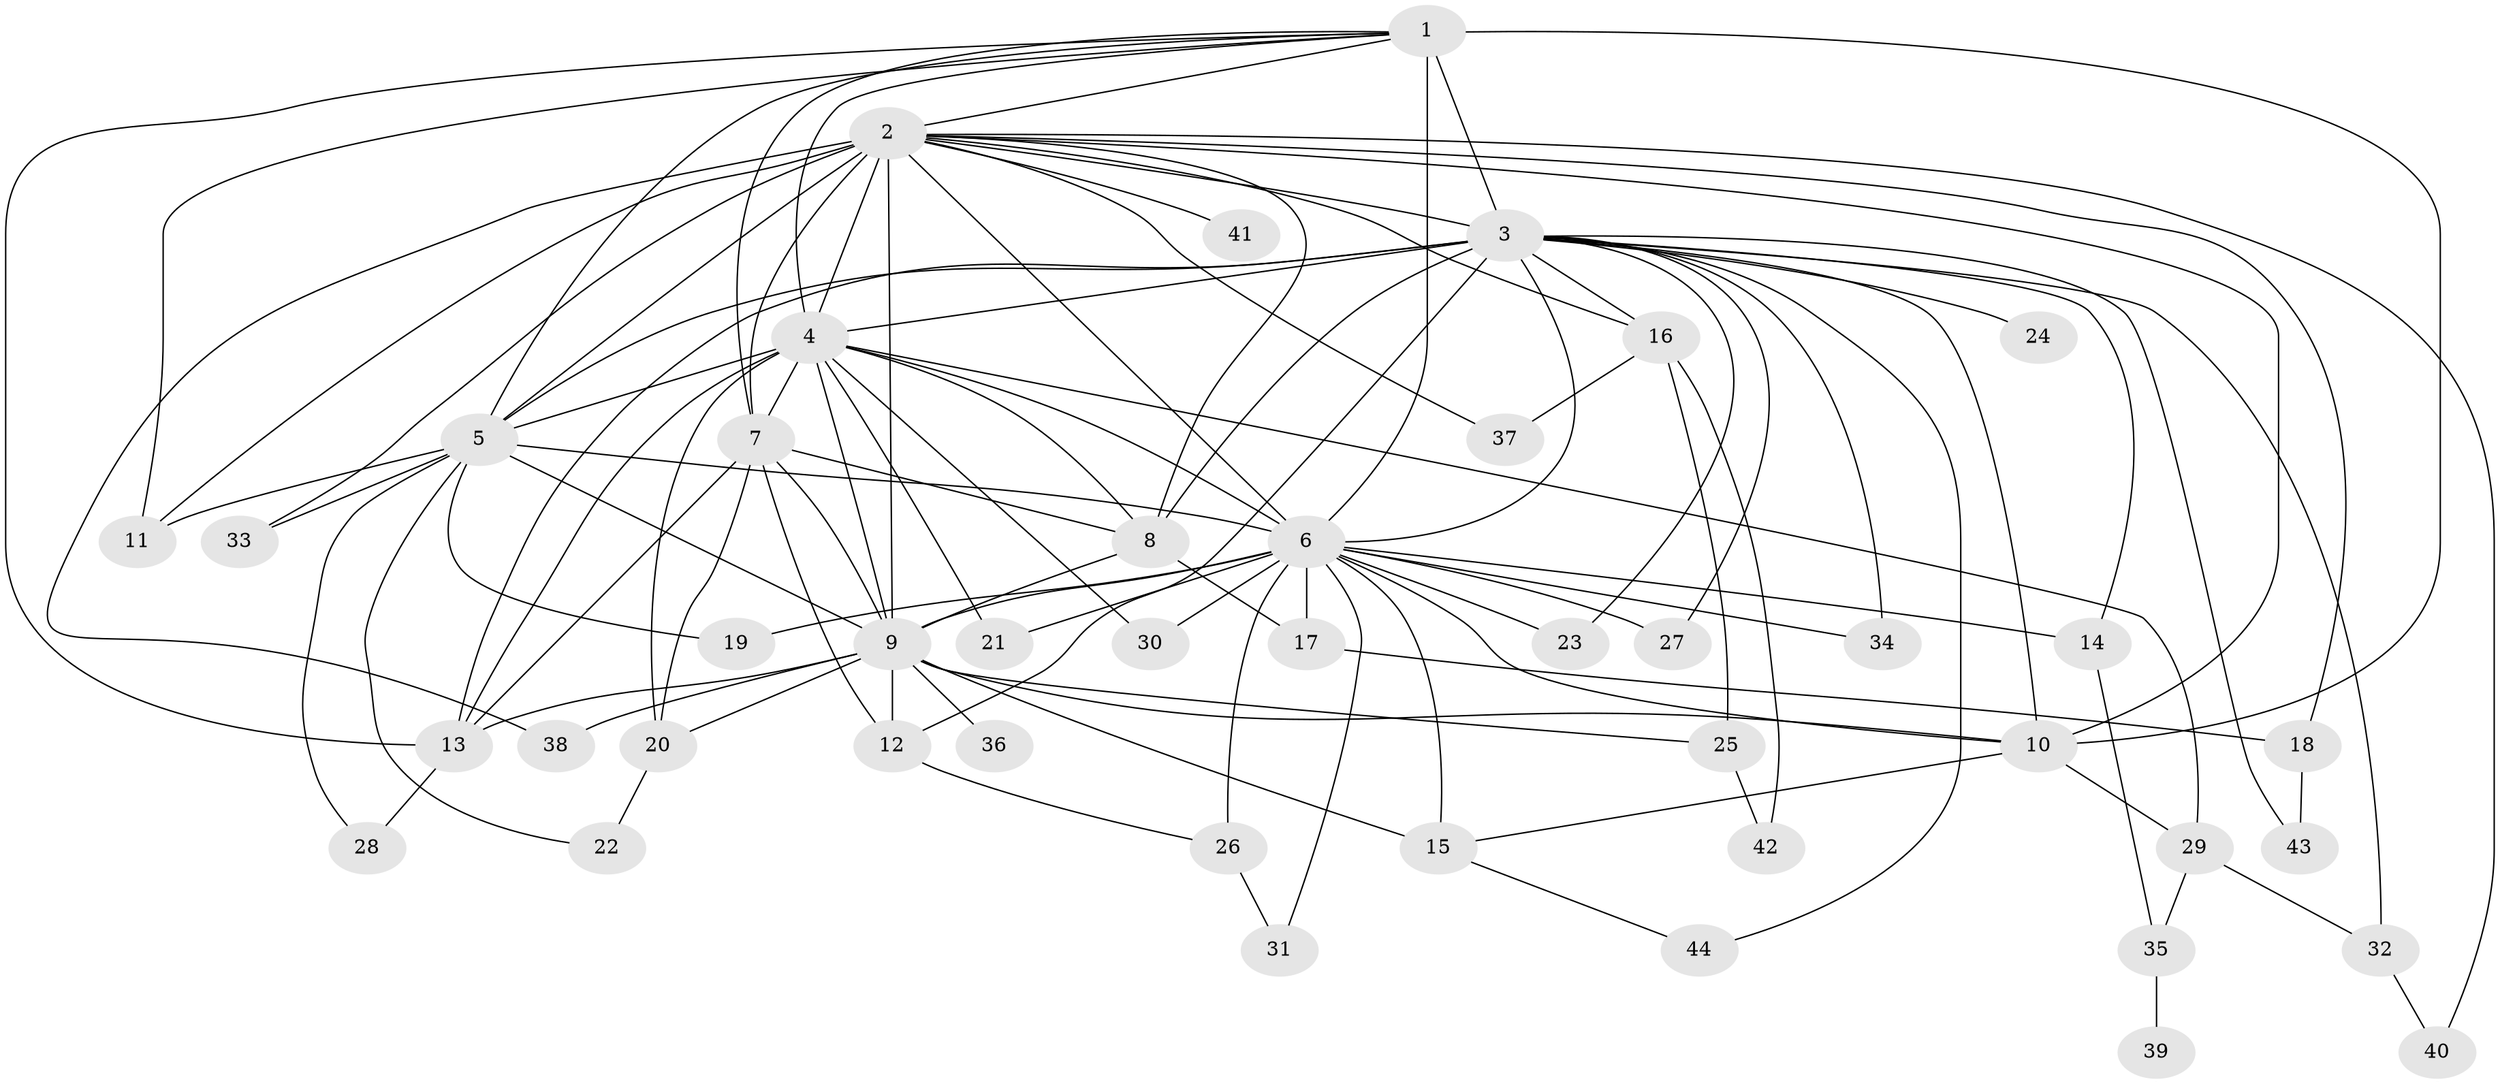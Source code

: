 // original degree distribution, {21: 0.011363636363636364, 25: 0.022727272727272728, 23: 0.011363636363636364, 19: 0.011363636363636364, 22: 0.011363636363636364, 14: 0.011363636363636364, 20: 0.022727272727272728, 12: 0.011363636363636364, 2: 0.5681818181818182, 6: 0.011363636363636364, 4: 0.06818181818181818, 3: 0.19318181818181818, 5: 0.045454545454545456}
// Generated by graph-tools (version 1.1) at 2025/35/03/09/25 02:35:08]
// undirected, 44 vertices, 104 edges
graph export_dot {
graph [start="1"]
  node [color=gray90,style=filled];
  1;
  2;
  3;
  4;
  5;
  6;
  7;
  8;
  9;
  10;
  11;
  12;
  13;
  14;
  15;
  16;
  17;
  18;
  19;
  20;
  21;
  22;
  23;
  24;
  25;
  26;
  27;
  28;
  29;
  30;
  31;
  32;
  33;
  34;
  35;
  36;
  37;
  38;
  39;
  40;
  41;
  42;
  43;
  44;
  1 -- 2 [weight=1.0];
  1 -- 3 [weight=2.0];
  1 -- 4 [weight=3.0];
  1 -- 5 [weight=2.0];
  1 -- 6 [weight=2.0];
  1 -- 7 [weight=1.0];
  1 -- 10 [weight=8.0];
  1 -- 11 [weight=1.0];
  1 -- 13 [weight=1.0];
  2 -- 3 [weight=2.0];
  2 -- 4 [weight=4.0];
  2 -- 5 [weight=2.0];
  2 -- 6 [weight=2.0];
  2 -- 7 [weight=3.0];
  2 -- 8 [weight=1.0];
  2 -- 9 [weight=1.0];
  2 -- 10 [weight=1.0];
  2 -- 11 [weight=1.0];
  2 -- 16 [weight=1.0];
  2 -- 18 [weight=1.0];
  2 -- 33 [weight=1.0];
  2 -- 37 [weight=1.0];
  2 -- 38 [weight=1.0];
  2 -- 40 [weight=1.0];
  2 -- 41 [weight=1.0];
  3 -- 4 [weight=4.0];
  3 -- 5 [weight=4.0];
  3 -- 6 [weight=4.0];
  3 -- 8 [weight=1.0];
  3 -- 10 [weight=1.0];
  3 -- 12 [weight=2.0];
  3 -- 13 [weight=1.0];
  3 -- 14 [weight=1.0];
  3 -- 16 [weight=1.0];
  3 -- 23 [weight=1.0];
  3 -- 24 [weight=1.0];
  3 -- 27 [weight=1.0];
  3 -- 32 [weight=1.0];
  3 -- 34 [weight=1.0];
  3 -- 43 [weight=1.0];
  3 -- 44 [weight=1.0];
  4 -- 5 [weight=4.0];
  4 -- 6 [weight=4.0];
  4 -- 7 [weight=10.0];
  4 -- 8 [weight=1.0];
  4 -- 9 [weight=1.0];
  4 -- 13 [weight=2.0];
  4 -- 20 [weight=1.0];
  4 -- 21 [weight=1.0];
  4 -- 29 [weight=1.0];
  4 -- 30 [weight=1.0];
  5 -- 6 [weight=4.0];
  5 -- 9 [weight=13.0];
  5 -- 11 [weight=1.0];
  5 -- 19 [weight=1.0];
  5 -- 22 [weight=1.0];
  5 -- 28 [weight=1.0];
  5 -- 33 [weight=1.0];
  6 -- 9 [weight=5.0];
  6 -- 10 [weight=2.0];
  6 -- 14 [weight=1.0];
  6 -- 15 [weight=2.0];
  6 -- 17 [weight=1.0];
  6 -- 19 [weight=1.0];
  6 -- 21 [weight=2.0];
  6 -- 23 [weight=1.0];
  6 -- 26 [weight=1.0];
  6 -- 27 [weight=1.0];
  6 -- 30 [weight=1.0];
  6 -- 31 [weight=1.0];
  6 -- 34 [weight=1.0];
  7 -- 8 [weight=1.0];
  7 -- 9 [weight=1.0];
  7 -- 12 [weight=1.0];
  7 -- 13 [weight=1.0];
  7 -- 20 [weight=1.0];
  8 -- 9 [weight=1.0];
  8 -- 17 [weight=1.0];
  9 -- 10 [weight=1.0];
  9 -- 12 [weight=1.0];
  9 -- 13 [weight=1.0];
  9 -- 15 [weight=1.0];
  9 -- 20 [weight=1.0];
  9 -- 25 [weight=1.0];
  9 -- 36 [weight=2.0];
  9 -- 38 [weight=1.0];
  10 -- 15 [weight=1.0];
  10 -- 29 [weight=1.0];
  12 -- 26 [weight=1.0];
  13 -- 28 [weight=1.0];
  14 -- 35 [weight=1.0];
  15 -- 44 [weight=1.0];
  16 -- 25 [weight=1.0];
  16 -- 37 [weight=1.0];
  16 -- 42 [weight=1.0];
  17 -- 18 [weight=1.0];
  18 -- 43 [weight=1.0];
  20 -- 22 [weight=1.0];
  25 -- 42 [weight=1.0];
  26 -- 31 [weight=1.0];
  29 -- 32 [weight=1.0];
  29 -- 35 [weight=1.0];
  32 -- 40 [weight=1.0];
  35 -- 39 [weight=1.0];
}
